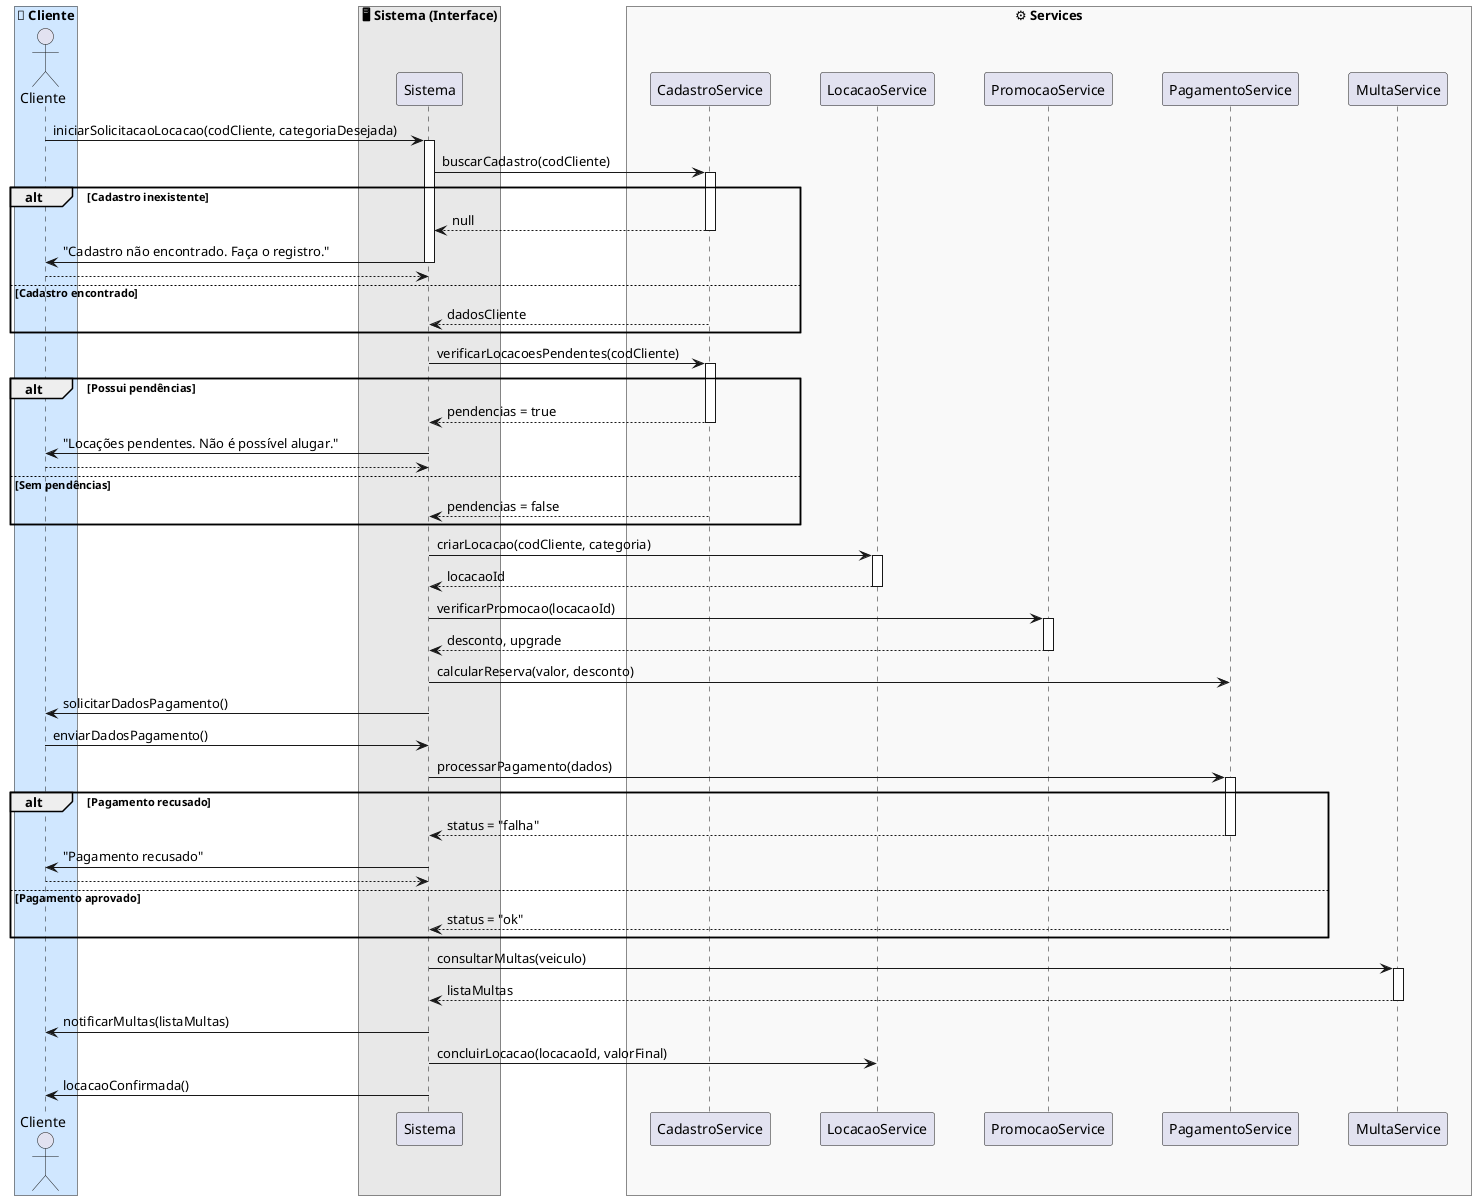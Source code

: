 @startuml

skinparam boxPadding 10
skinparam ParticipantPadding 20
skinparam Shadowing false

box "👤 Cliente" #D0E7FF
  actor Cliente
end box

box "🖥️ Sistema (Interface)" #E8E8E8
  participant Sistema
end box

box "⚙️ Services" #F9F9F9
  participant CadastroService
  participant LocacaoService
  participant PromocaoService
  participant PagamentoService
  participant MultaService
end box

Cliente -> Sistema : iniciarSolicitacaoLocacao(codCliente, categoriaDesejada)
activate Sistema

' --- Verificação de Cadastro ---
Sistema -> CadastroService : buscarCadastro(codCliente)
activate CadastroService
alt Cadastro inexistente
    CadastroService --> Sistema : null
    deactivate CadastroService
    Sistema -> Cliente : "Cadastro não encontrado. Faça o registro."
    deactivate Sistema
    return
else Cadastro encontrado
    CadastroService --> Sistema : dadosCliente
    deactivate CadastroService
end

' --- Verificação de Pendências ---
Sistema -> CadastroService : verificarLocacoesPendentes(codCliente)
activate CadastroService
alt Possui pendências
    CadastroService --> Sistema : pendencias = true
    deactivate CadastroService
    Sistema -> Cliente : "Locações pendentes. Não é possível alugar."
    deactivate Sistema
    return
else Sem pendências
    CadastroService --> Sistema : pendencias = false
    deactivate CadastroService
end

' --- Criação da Locação ---
Sistema -> LocacaoService : criarLocacao(codCliente, categoria)
activate LocacaoService
LocacaoService --> Sistema : locacaoId
deactivate LocacaoService

' --- Aplicar Promoções ---
Sistema -> PromocaoService : verificarPromocao(locacaoId)
activate PromocaoService
PromocaoService --> Sistema : desconto, upgrade
deactivate PromocaoService

' --- Processar Pagamento ---
Sistema -> PagamentoService : calcularReserva(valor, desconto)
Sistema -> Cliente : solicitarDadosPagamento()
Cliente -> Sistema : enviarDadosPagamento()
Sistema -> PagamentoService : processarPagamento(dados)
activate PagamentoService
alt Pagamento recusado
    PagamentoService --> Sistema : status = "falha"
    deactivate PagamentoService
    Sistema -> Cliente : "Pagamento recusado"
    deactivate Sistema
    return
else Pagamento aprovado
    PagamentoService --> Sistema : status = "ok"
    deactivate PagamentoService
end

' --- Verificar Multas ---
Sistema -> MultaService : consultarMultas(veiculo)
activate MultaService
MultaService --> Sistema : listaMultas
deactivate MultaService
Sistema -> Cliente : notificarMultas(listaMultas)

' --- Finalizar Locação ---
Sistema -> LocacaoService : concluirLocacao(locacaoId, valorFinal)
Sistema -> Cliente : locacaoConfirmada()

deactivate Sistema
@enduml
